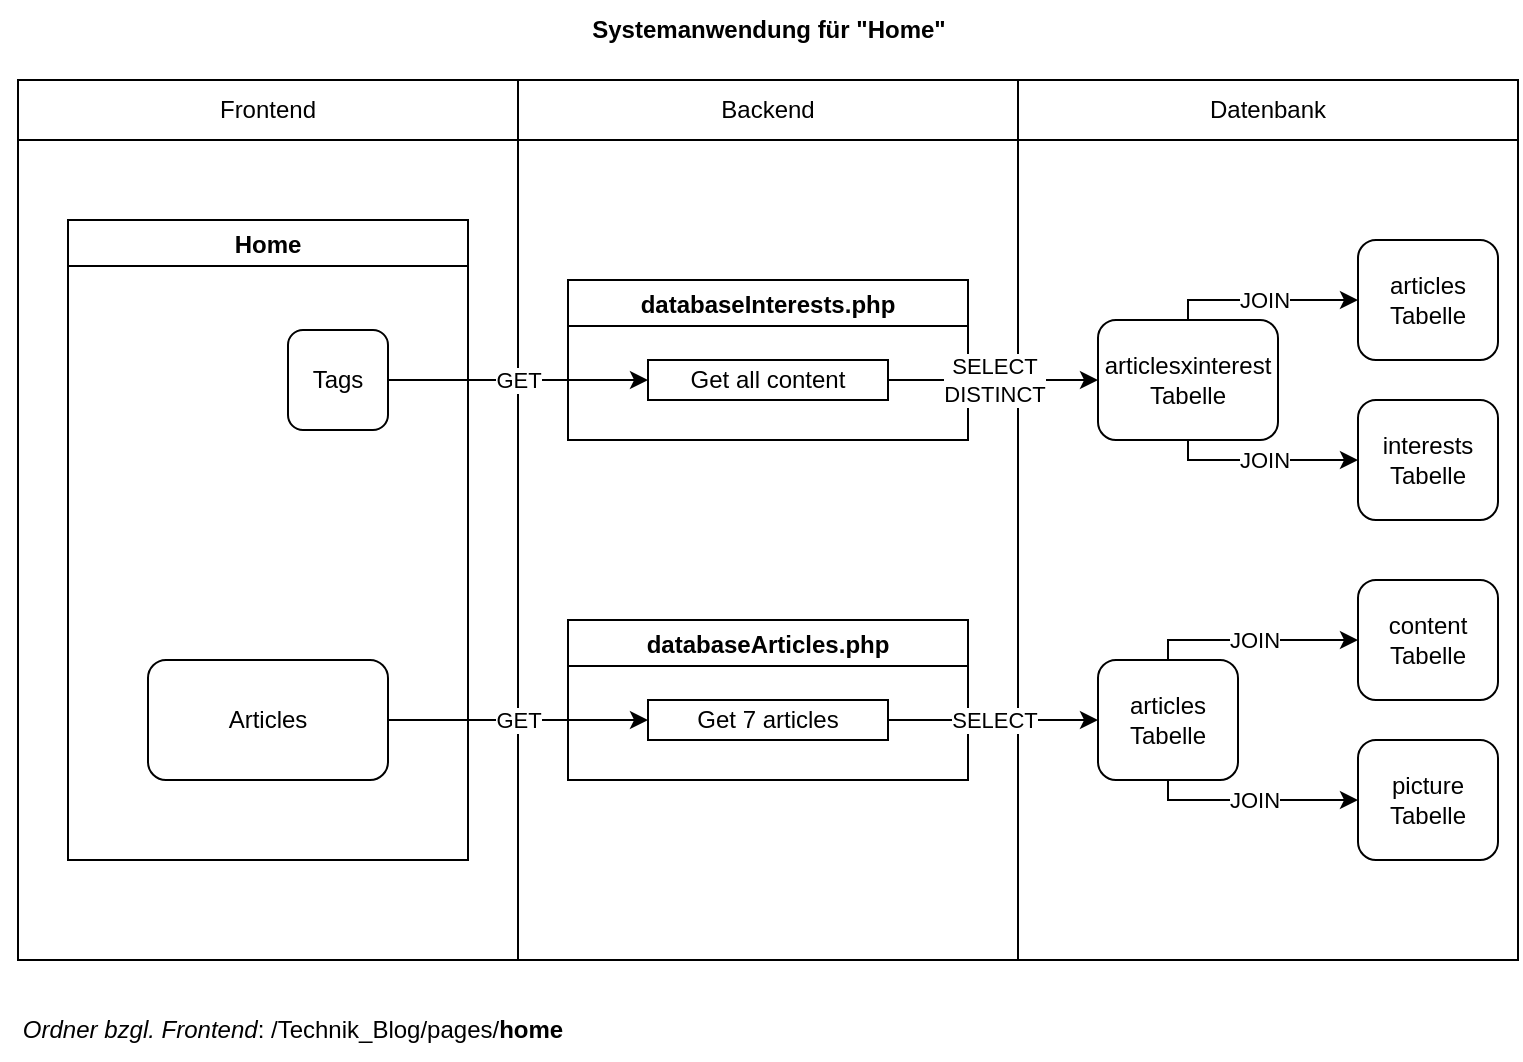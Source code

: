 <mxfile version="20.0.4" type="github">
  <diagram id="F-mWfHKr3n5SSRair65e" name="Page-1">
    <mxGraphModel dx="1596" dy="1882" grid="1" gridSize="10" guides="1" tooltips="1" connect="1" arrows="1" fold="1" page="1" pageScale="1" pageWidth="827" pageHeight="1169" math="0" shadow="0">
      <root>
        <mxCell id="0" />
        <mxCell id="1" parent="0" />
        <mxCell id="LPjcEhtQdbkFDPHxE0my-1" value="Systemanwendung für &quot;Home&quot;" style="text;html=1;strokeColor=none;fillColor=none;align=center;verticalAlign=middle;whiteSpace=wrap;rounded=0;fontStyle=1" parent="1" vertex="1">
          <mxGeometry x="361.5" y="-1160" width="187" height="30" as="geometry" />
        </mxCell>
        <mxCell id="LPjcEhtQdbkFDPHxE0my-2" value="" style="rounded=0;whiteSpace=wrap;html=1;labelPosition=center;verticalLabelPosition=top;align=center;verticalAlign=bottom;spacingTop=0;" parent="1" vertex="1">
          <mxGeometry x="80" y="-1120" width="250" height="440" as="geometry" />
        </mxCell>
        <mxCell id="LPjcEhtQdbkFDPHxE0my-3" value="" style="rounded=0;whiteSpace=wrap;html=1;" parent="1" vertex="1">
          <mxGeometry x="330" y="-1120" width="250" height="440" as="geometry" />
        </mxCell>
        <mxCell id="LPjcEhtQdbkFDPHxE0my-4" value="" style="rounded=0;whiteSpace=wrap;html=1;" parent="1" vertex="1">
          <mxGeometry x="580" y="-1120" width="250" height="440" as="geometry" />
        </mxCell>
        <mxCell id="LPjcEhtQdbkFDPHxE0my-5" value="Frontend" style="text;html=1;strokeColor=none;fillColor=none;align=center;verticalAlign=middle;whiteSpace=wrap;rounded=0;" parent="1" vertex="1">
          <mxGeometry x="175" y="-1120" width="60" height="30" as="geometry" />
        </mxCell>
        <mxCell id="LPjcEhtQdbkFDPHxE0my-6" value="Datenbank" style="text;html=1;strokeColor=none;fillColor=none;align=center;verticalAlign=middle;whiteSpace=wrap;rounded=0;" parent="1" vertex="1">
          <mxGeometry x="675" y="-1120" width="60" height="30" as="geometry" />
        </mxCell>
        <mxCell id="LPjcEhtQdbkFDPHxE0my-7" value="Backend" style="text;html=1;strokeColor=none;fillColor=none;align=center;verticalAlign=middle;whiteSpace=wrap;rounded=0;" parent="1" vertex="1">
          <mxGeometry x="425" y="-1120" width="60" height="30" as="geometry" />
        </mxCell>
        <mxCell id="LPjcEhtQdbkFDPHxE0my-8" value="" style="endArrow=none;html=1;rounded=0;" parent="1" edge="1">
          <mxGeometry width="50" height="50" relative="1" as="geometry">
            <mxPoint x="80" y="-1090" as="sourcePoint" />
            <mxPoint x="830" y="-1090" as="targetPoint" />
          </mxGeometry>
        </mxCell>
        <mxCell id="LPjcEhtQdbkFDPHxE0my-9" value="Home" style="swimlane;" parent="1" vertex="1">
          <mxGeometry x="105" y="-1050" width="200" height="320" as="geometry" />
        </mxCell>
        <mxCell id="LPjcEhtQdbkFDPHxE0my-13" value="Tags" style="rounded=1;whiteSpace=wrap;html=1;" parent="LPjcEhtQdbkFDPHxE0my-9" vertex="1">
          <mxGeometry x="110" y="55" width="50" height="50" as="geometry" />
        </mxCell>
        <mxCell id="LPjcEhtQdbkFDPHxE0my-14" value="Articles" style="rounded=1;whiteSpace=wrap;html=1;" parent="LPjcEhtQdbkFDPHxE0my-9" vertex="1">
          <mxGeometry x="40" y="220" width="120" height="60" as="geometry" />
        </mxCell>
        <mxCell id="LPjcEhtQdbkFDPHxE0my-12" value="&lt;i&gt;Ordner bzgl. Frontend&lt;/i&gt;: /Technik_Blog/pages/&lt;b&gt;home&lt;/b&gt;" style="text;html=1;align=center;verticalAlign=middle;resizable=0;points=[];autosize=1;strokeColor=none;fillColor=none;" parent="1" vertex="1">
          <mxGeometry x="71.5" y="-660" width="290" height="30" as="geometry" />
        </mxCell>
        <mxCell id="LPjcEhtQdbkFDPHxE0my-17" value="databaseArticles.php" style="swimlane;" parent="1" vertex="1">
          <mxGeometry x="355" y="-850" width="200" height="80" as="geometry" />
        </mxCell>
        <mxCell id="LPjcEhtQdbkFDPHxE0my-18" value="Get 7 articles" style="rounded=0;whiteSpace=wrap;html=1;" parent="LPjcEhtQdbkFDPHxE0my-17" vertex="1">
          <mxGeometry x="40" y="40" width="120" height="20" as="geometry" />
        </mxCell>
        <mxCell id="LPjcEhtQdbkFDPHxE0my-20" value="databaseInterests.php" style="swimlane;" parent="1" vertex="1">
          <mxGeometry x="355" y="-1020" width="200" height="80" as="geometry" />
        </mxCell>
        <mxCell id="LPjcEhtQdbkFDPHxE0my-21" value="Get all content" style="rounded=0;whiteSpace=wrap;html=1;" parent="LPjcEhtQdbkFDPHxE0my-20" vertex="1">
          <mxGeometry x="40" y="40" width="120" height="20" as="geometry" />
        </mxCell>
        <mxCell id="LPjcEhtQdbkFDPHxE0my-22" value="GET" style="endArrow=classic;html=1;rounded=0;exitX=1;exitY=0.5;exitDx=0;exitDy=0;entryX=0;entryY=0.5;entryDx=0;entryDy=0;" parent="1" source="LPjcEhtQdbkFDPHxE0my-13" target="LPjcEhtQdbkFDPHxE0my-21" edge="1">
          <mxGeometry width="50" height="50" relative="1" as="geometry">
            <mxPoint x="370" y="-850" as="sourcePoint" />
            <mxPoint x="420" y="-900" as="targetPoint" />
          </mxGeometry>
        </mxCell>
        <mxCell id="LPjcEhtQdbkFDPHxE0my-23" value="GET" style="endArrow=classic;html=1;rounded=0;exitX=1;exitY=0.5;exitDx=0;exitDy=0;entryX=0;entryY=0.5;entryDx=0;entryDy=0;" parent="1" source="LPjcEhtQdbkFDPHxE0my-14" target="LPjcEhtQdbkFDPHxE0my-18" edge="1">
          <mxGeometry width="50" height="50" relative="1" as="geometry">
            <mxPoint x="370" y="-850" as="sourcePoint" />
            <mxPoint x="420" y="-900" as="targetPoint" />
          </mxGeometry>
        </mxCell>
        <mxCell id="esbDd7-VKIpy32mCGEpp-1" value="articlesxinterest Tabelle" style="rounded=1;whiteSpace=wrap;html=1;" vertex="1" parent="1">
          <mxGeometry x="620" y="-1000" width="90" height="60" as="geometry" />
        </mxCell>
        <mxCell id="esbDd7-VKIpy32mCGEpp-2" value="articles Tabelle" style="rounded=1;whiteSpace=wrap;html=1;" vertex="1" parent="1">
          <mxGeometry x="750" y="-1040" width="70" height="60" as="geometry" />
        </mxCell>
        <mxCell id="esbDd7-VKIpy32mCGEpp-3" value="interests Tabelle" style="rounded=1;whiteSpace=wrap;html=1;" vertex="1" parent="1">
          <mxGeometry x="750" y="-960" width="70" height="60" as="geometry" />
        </mxCell>
        <mxCell id="esbDd7-VKIpy32mCGEpp-4" value="articles Tabelle" style="rounded=1;whiteSpace=wrap;html=1;" vertex="1" parent="1">
          <mxGeometry x="620" y="-830" width="70" height="60" as="geometry" />
        </mxCell>
        <mxCell id="esbDd7-VKIpy32mCGEpp-5" value="content Tabelle" style="rounded=1;whiteSpace=wrap;html=1;" vertex="1" parent="1">
          <mxGeometry x="750" y="-870" width="70" height="60" as="geometry" />
        </mxCell>
        <mxCell id="esbDd7-VKIpy32mCGEpp-6" value="picture Tabelle" style="rounded=1;whiteSpace=wrap;html=1;" vertex="1" parent="1">
          <mxGeometry x="750" y="-790" width="70" height="60" as="geometry" />
        </mxCell>
        <mxCell id="esbDd7-VKIpy32mCGEpp-7" value="JOIN" style="endArrow=classic;html=1;rounded=0;exitX=0.5;exitY=0;exitDx=0;exitDy=0;" edge="1" parent="1" source="esbDd7-VKIpy32mCGEpp-4" target="esbDd7-VKIpy32mCGEpp-5">
          <mxGeometry width="50" height="50" relative="1" as="geometry">
            <mxPoint x="500" y="-820" as="sourcePoint" />
            <mxPoint x="550" y="-870" as="targetPoint" />
            <Array as="points">
              <mxPoint x="655" y="-840" />
            </Array>
          </mxGeometry>
        </mxCell>
        <mxCell id="esbDd7-VKIpy32mCGEpp-8" value="JOIN" style="endArrow=classic;html=1;rounded=0;exitX=0.5;exitY=1;exitDx=0;exitDy=0;" edge="1" parent="1" source="esbDd7-VKIpy32mCGEpp-4" target="esbDd7-VKIpy32mCGEpp-6">
          <mxGeometry width="50" height="50" relative="1" as="geometry">
            <mxPoint x="500" y="-820" as="sourcePoint" />
            <mxPoint x="550" y="-870" as="targetPoint" />
            <Array as="points">
              <mxPoint x="655" y="-760" />
            </Array>
          </mxGeometry>
        </mxCell>
        <mxCell id="esbDd7-VKIpy32mCGEpp-9" value="JOIN" style="endArrow=classic;html=1;rounded=0;exitX=0.5;exitY=1;exitDx=0;exitDy=0;entryX=0;entryY=0.5;entryDx=0;entryDy=0;" edge="1" parent="1" source="esbDd7-VKIpy32mCGEpp-1" target="esbDd7-VKIpy32mCGEpp-3">
          <mxGeometry width="50" height="50" relative="1" as="geometry">
            <mxPoint x="500" y="-820" as="sourcePoint" />
            <mxPoint x="550" y="-870" as="targetPoint" />
            <Array as="points">
              <mxPoint x="665" y="-930" />
            </Array>
          </mxGeometry>
        </mxCell>
        <mxCell id="esbDd7-VKIpy32mCGEpp-10" value="JOIN" style="endArrow=classic;html=1;rounded=0;exitX=0.5;exitY=0;exitDx=0;exitDy=0;" edge="1" parent="1" source="esbDd7-VKIpy32mCGEpp-1" target="esbDd7-VKIpy32mCGEpp-2">
          <mxGeometry width="50" height="50" relative="1" as="geometry">
            <mxPoint x="590" y="-940" as="sourcePoint" />
            <mxPoint x="640" y="-990" as="targetPoint" />
            <Array as="points">
              <mxPoint x="665" y="-1010" />
            </Array>
          </mxGeometry>
        </mxCell>
        <mxCell id="esbDd7-VKIpy32mCGEpp-11" value="SELECT &lt;br&gt;DISTINCT" style="endArrow=classic;html=1;rounded=0;exitX=1;exitY=0.5;exitDx=0;exitDy=0;entryX=0;entryY=0.5;entryDx=0;entryDy=0;" edge="1" parent="1" source="LPjcEhtQdbkFDPHxE0my-21" target="esbDd7-VKIpy32mCGEpp-1">
          <mxGeometry width="50" height="50" relative="1" as="geometry">
            <mxPoint x="520" y="-840" as="sourcePoint" />
            <mxPoint x="570" y="-890" as="targetPoint" />
          </mxGeometry>
        </mxCell>
        <mxCell id="esbDd7-VKIpy32mCGEpp-14" value="SELECT" style="endArrow=classic;html=1;rounded=0;exitX=1;exitY=0.5;exitDx=0;exitDy=0;entryX=0;entryY=0.5;entryDx=0;entryDy=0;" edge="1" parent="1" source="LPjcEhtQdbkFDPHxE0my-18" target="esbDd7-VKIpy32mCGEpp-4">
          <mxGeometry width="50" height="50" relative="1" as="geometry">
            <mxPoint x="520" y="-840" as="sourcePoint" />
            <mxPoint x="570" y="-890" as="targetPoint" />
          </mxGeometry>
        </mxCell>
      </root>
    </mxGraphModel>
  </diagram>
</mxfile>
